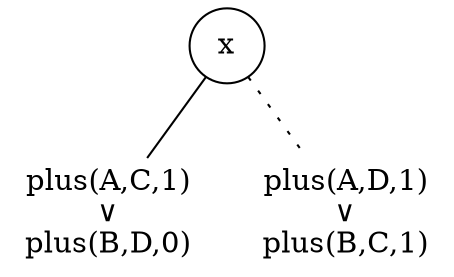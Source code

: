 graph plus2res {
	x [shape=circle];
	lhs [shape=plaintext,label="plus(A,C,1)\n&#8744;\nplus(B,D,0)"];
	rhs [shape=plaintext,label="plus(A,D,1)\n&#8744;\nplus(B,C,1)"];
	x -- lhs;
	x -- rhs [style=dotted];
}